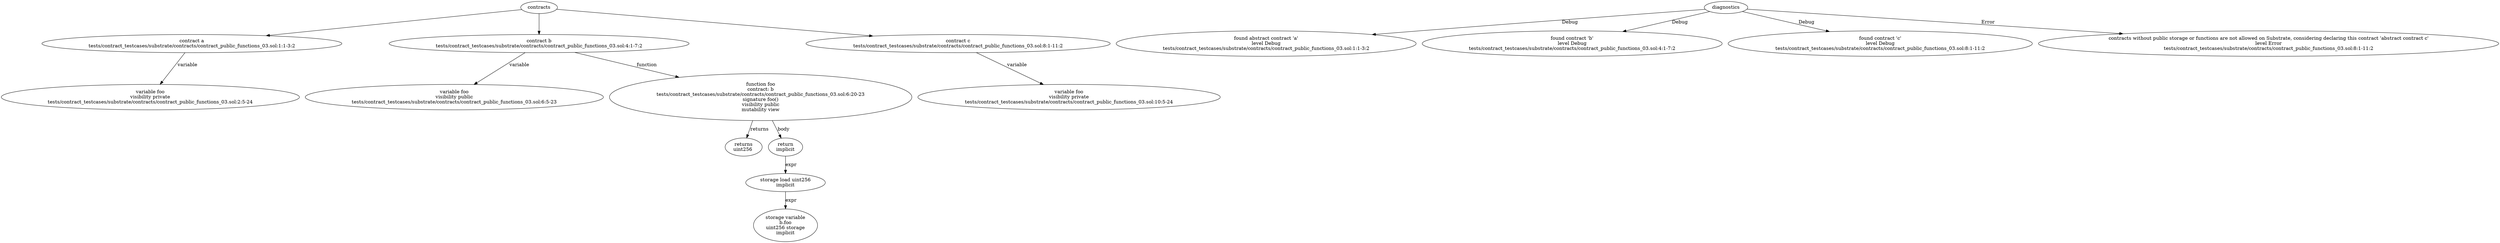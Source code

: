 strict digraph "tests/contract_testcases/substrate/contracts/contract_public_functions_03.sol" {
	contract [label="contract a\ntests/contract_testcases/substrate/contracts/contract_public_functions_03.sol:1:1-3:2"]
	var [label="variable foo\nvisibility private\ntests/contract_testcases/substrate/contracts/contract_public_functions_03.sol:2:5-24"]
	contract_3 [label="contract b\ntests/contract_testcases/substrate/contracts/contract_public_functions_03.sol:4:1-7:2"]
	var_4 [label="variable foo\nvisibility public\ntests/contract_testcases/substrate/contracts/contract_public_functions_03.sol:6:5-23"]
	foo [label="function foo\ncontract: b\ntests/contract_testcases/substrate/contracts/contract_public_functions_03.sol:6:20-23\nsignature foo()\nvisibility public\nmutability view"]
	returns [label="returns\nuint256 "]
	return [label="return\nimplicit"]
	storage_load [label="storage load uint256\nimplicit"]
	storage_var [label="storage variable\nb.foo\nuint256 storage\nimplicit"]
	contract_10 [label="contract c\ntests/contract_testcases/substrate/contracts/contract_public_functions_03.sol:8:1-11:2"]
	var_11 [label="variable foo\nvisibility private\ntests/contract_testcases/substrate/contracts/contract_public_functions_03.sol:10:5-24"]
	diagnostic [label="found abstract contract 'a'\nlevel Debug\ntests/contract_testcases/substrate/contracts/contract_public_functions_03.sol:1:1-3:2"]
	diagnostic_14 [label="found contract 'b'\nlevel Debug\ntests/contract_testcases/substrate/contracts/contract_public_functions_03.sol:4:1-7:2"]
	diagnostic_15 [label="found contract 'c'\nlevel Debug\ntests/contract_testcases/substrate/contracts/contract_public_functions_03.sol:8:1-11:2"]
	diagnostic_16 [label="contracts without public storage or functions are not allowed on Substrate, considering declaring this contract 'abstract contract c'\nlevel Error\ntests/contract_testcases/substrate/contracts/contract_public_functions_03.sol:8:1-11:2"]
	contracts -> contract
	contract -> var [label="variable"]
	contracts -> contract_3
	contract_3 -> var_4 [label="variable"]
	contract_3 -> foo [label="function"]
	foo -> returns [label="returns"]
	foo -> return [label="body"]
	return -> storage_load [label="expr"]
	storage_load -> storage_var [label="expr"]
	contracts -> contract_10
	contract_10 -> var_11 [label="variable"]
	diagnostics -> diagnostic [label="Debug"]
	diagnostics -> diagnostic_14 [label="Debug"]
	diagnostics -> diagnostic_15 [label="Debug"]
	diagnostics -> diagnostic_16 [label="Error"]
}
